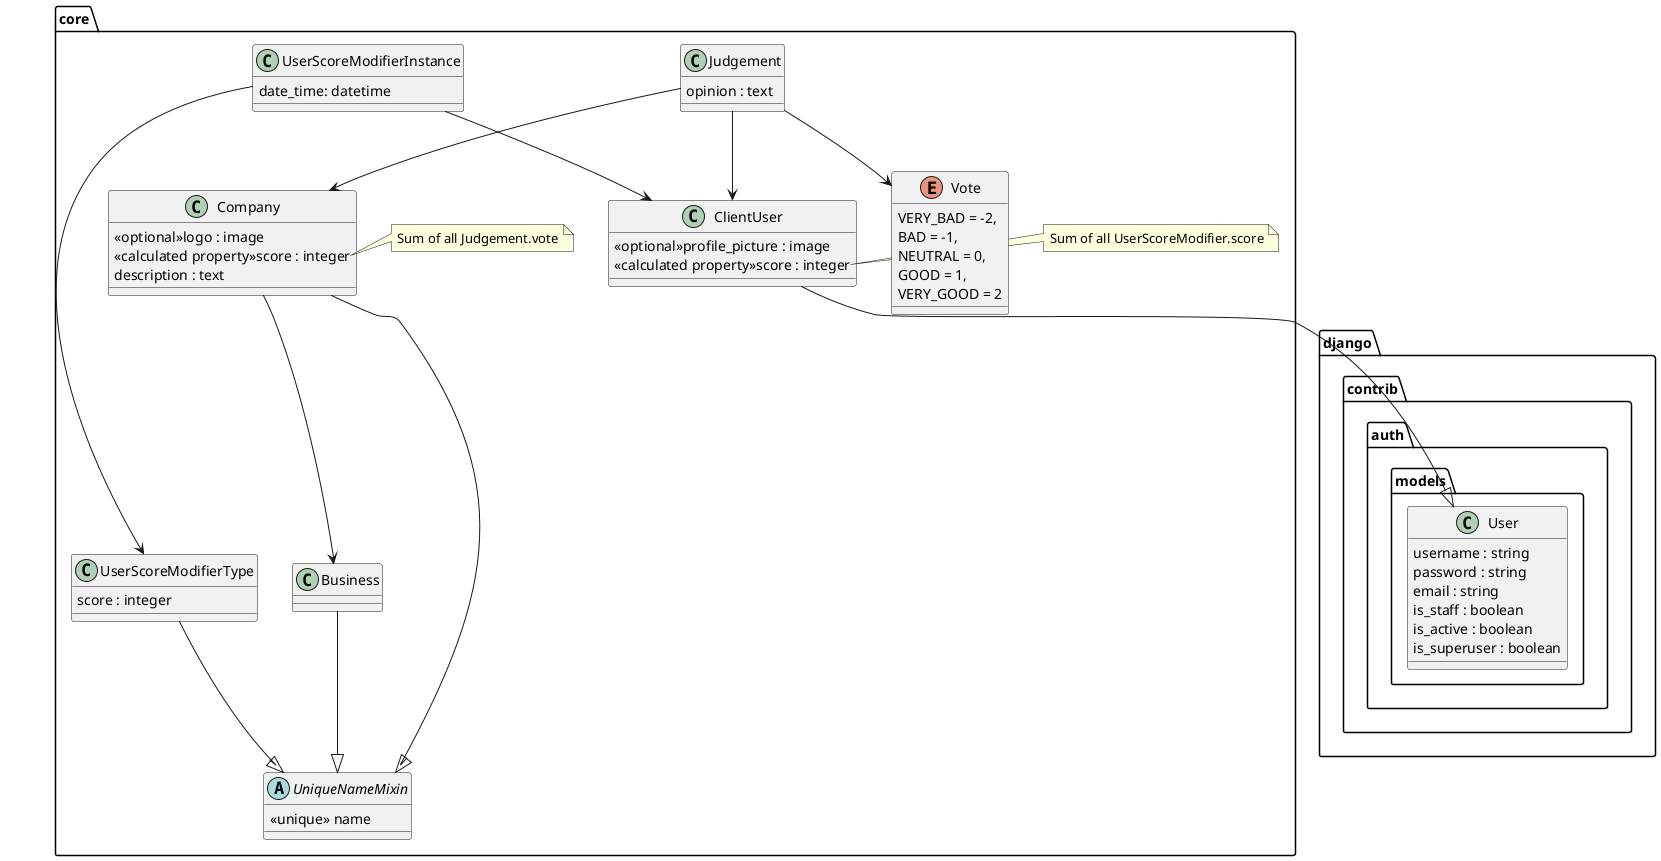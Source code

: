 @startuml core
    package django.contrib.auth.models <<Folder>> {
        class User {
            username : string
            password : string
            email : string
            is_staff : boolean
            is_active : boolean
            is_superuser : boolean
        }
    }

    package core <<Folder>> {
        abstract UniqueNameMixin {
            <<unique>> name
        }

        class Business
        Business --|> UniqueNameMixin

        class ClientUser {
            <<optional>>profile_picture : image
            <<calculated property>>score : integer
        }
        ClientUser --|> User
        note right of ClientUser::score
            Sum of all UserScoreModifier.score
        end note

        class Company {
            <<optional>>logo : image
            <<calculated property>>score : integer
            description : text
        }
        Company --|> UniqueNameMixin
        Company --> Business
        note right of Company::score
            Sum of all Judgement.vote
        end note

        enum Vote {
            VERY_BAD = -2,
            BAD = -1,
            NEUTRAL = 0,
            GOOD = 1,
            VERY_GOOD = 2
        }

        class Judgement {
            opinion : text
        }
        Judgement --> Company
        Judgement --> ClientUser
        Judgement --> Vote

        class UserScoreModifierInstance {
            date_time: datetime
        }
        UserScoreModifierInstance --> ClientUser
        UserScoreModifierInstance --> UserScoreModifierType

        class UserScoreModifierType {
            score : integer
        }
        UserScoreModifierType --|> UniqueNameMixin
    }
@enduml
